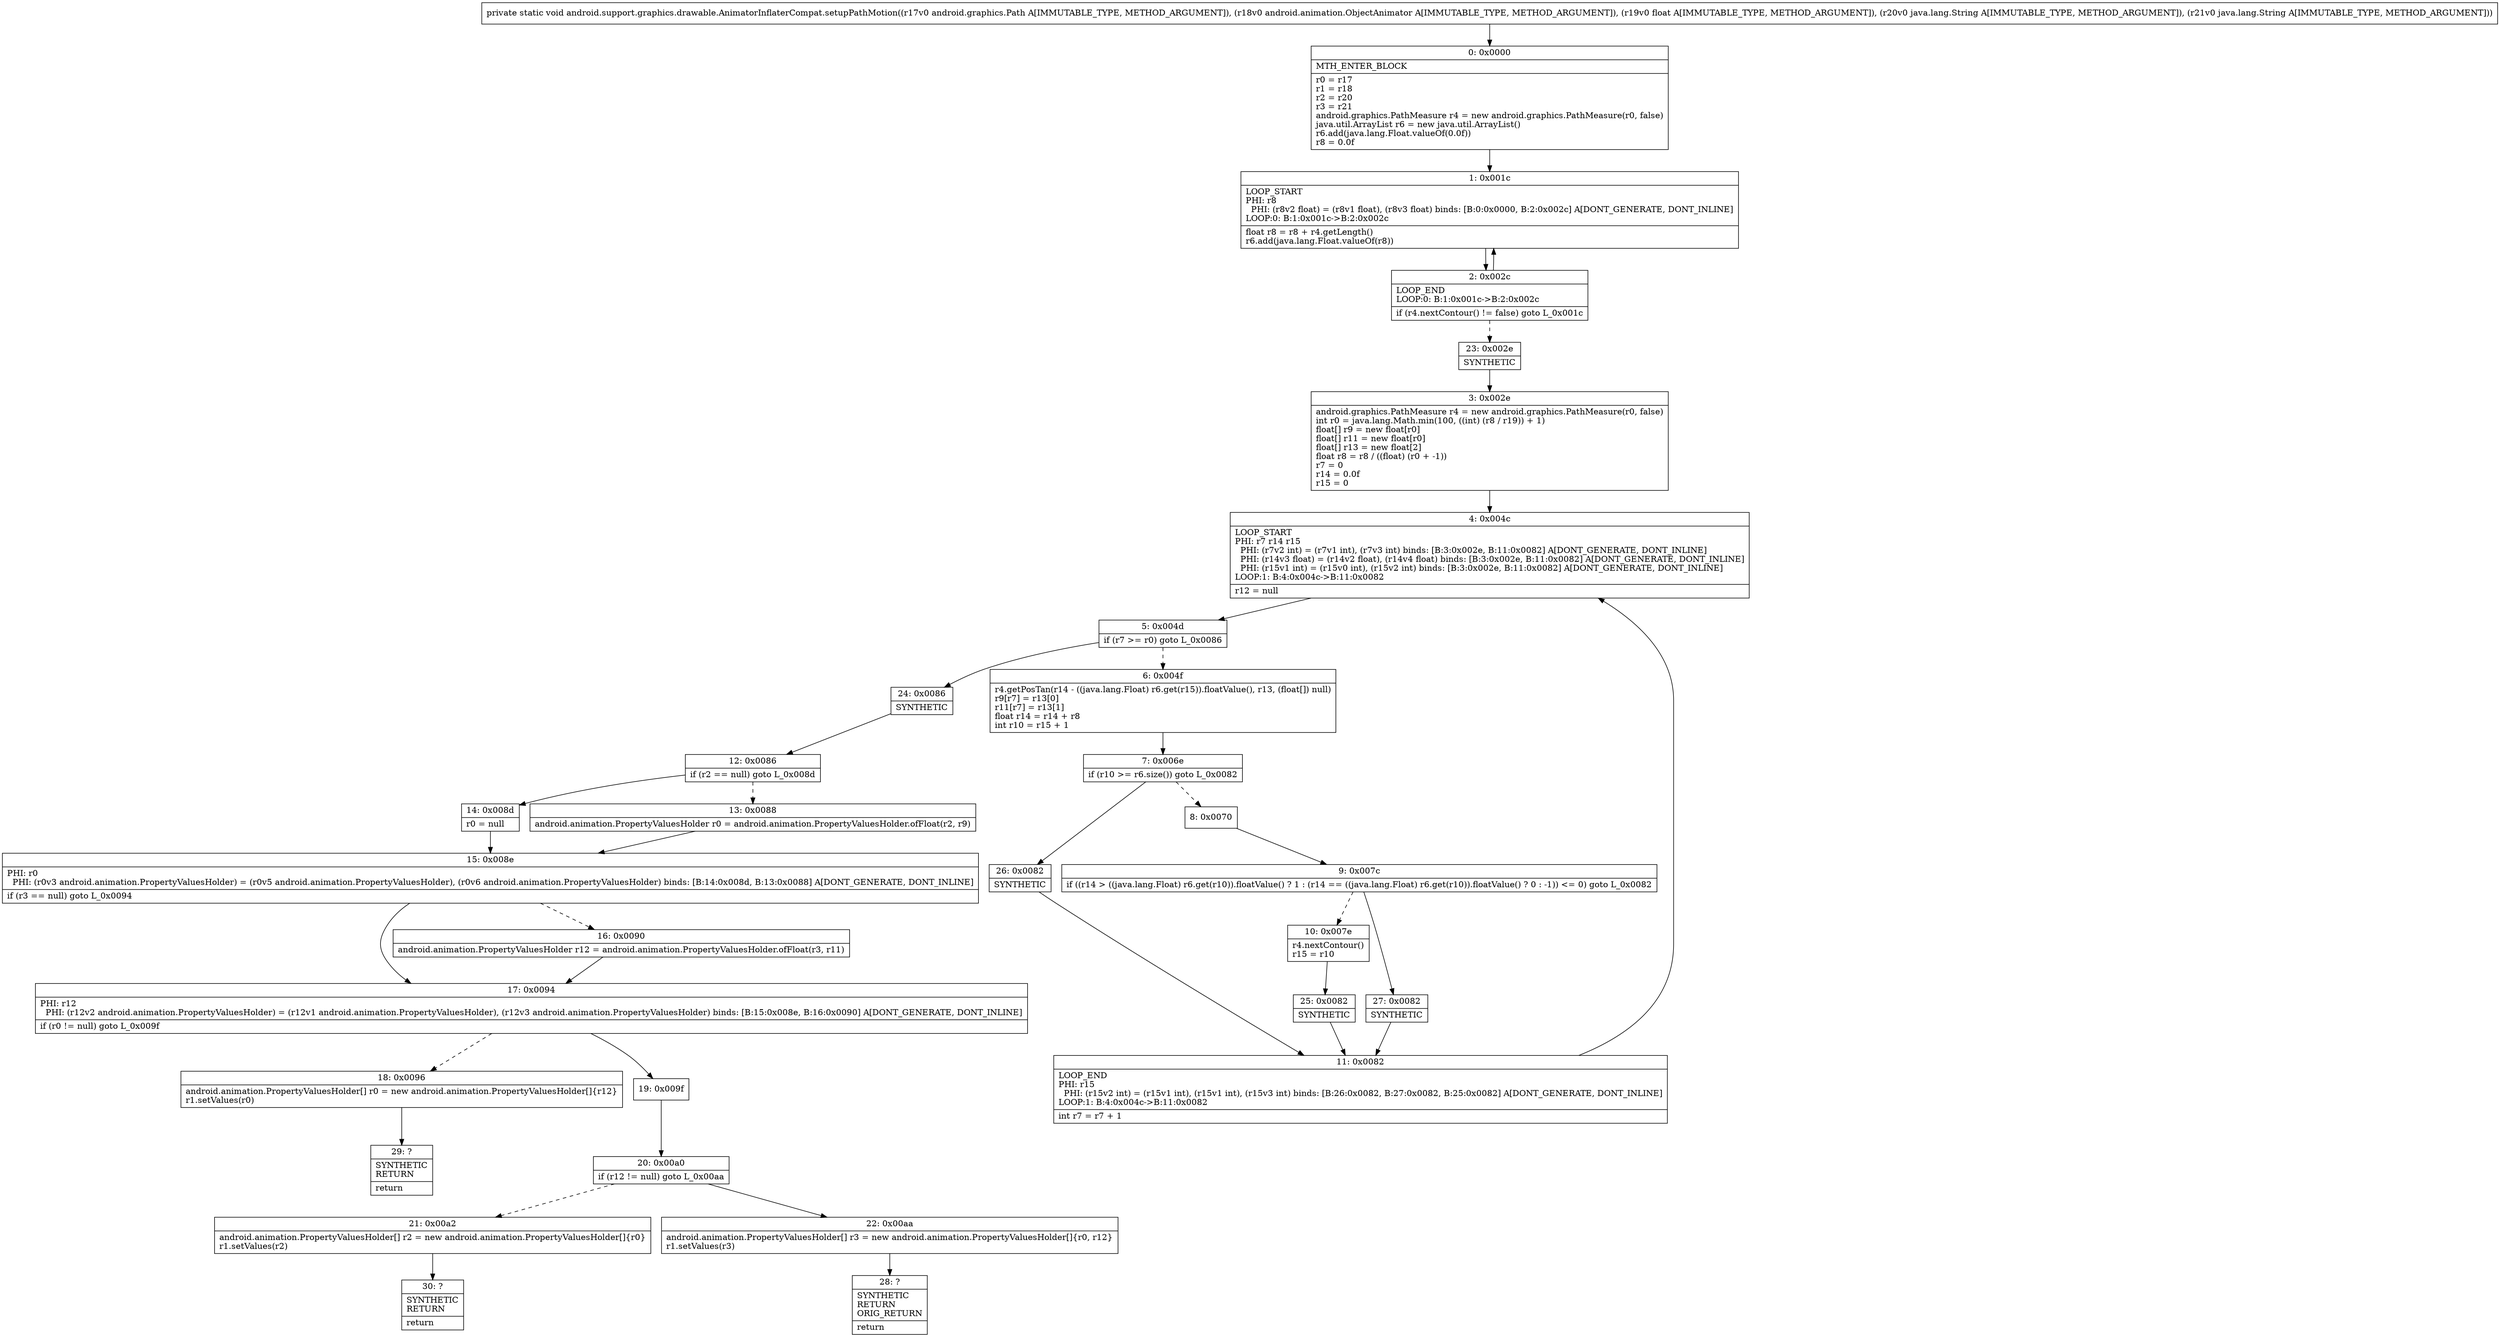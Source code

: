 digraph "CFG forandroid.support.graphics.drawable.AnimatorInflaterCompat.setupPathMotion(Landroid\/graphics\/Path;Landroid\/animation\/ObjectAnimator;FLjava\/lang\/String;Ljava\/lang\/String;)V" {
Node_0 [shape=record,label="{0\:\ 0x0000|MTH_ENTER_BLOCK\l|r0 = r17\lr1 = r18\lr2 = r20\lr3 = r21\landroid.graphics.PathMeasure r4 = new android.graphics.PathMeasure(r0, false)\ljava.util.ArrayList r6 = new java.util.ArrayList()\lr6.add(java.lang.Float.valueOf(0.0f))\lr8 = 0.0f\l}"];
Node_1 [shape=record,label="{1\:\ 0x001c|LOOP_START\lPHI: r8 \l  PHI: (r8v2 float) = (r8v1 float), (r8v3 float) binds: [B:0:0x0000, B:2:0x002c] A[DONT_GENERATE, DONT_INLINE]\lLOOP:0: B:1:0x001c\-\>B:2:0x002c\l|float r8 = r8 + r4.getLength()\lr6.add(java.lang.Float.valueOf(r8))\l}"];
Node_2 [shape=record,label="{2\:\ 0x002c|LOOP_END\lLOOP:0: B:1:0x001c\-\>B:2:0x002c\l|if (r4.nextContour() != false) goto L_0x001c\l}"];
Node_3 [shape=record,label="{3\:\ 0x002e|android.graphics.PathMeasure r4 = new android.graphics.PathMeasure(r0, false)\lint r0 = java.lang.Math.min(100, ((int) (r8 \/ r19)) + 1)\lfloat[] r9 = new float[r0]\lfloat[] r11 = new float[r0]\lfloat[] r13 = new float[2]\lfloat r8 = r8 \/ ((float) (r0 + \-1))\lr7 = 0\lr14 = 0.0f\lr15 = 0\l}"];
Node_4 [shape=record,label="{4\:\ 0x004c|LOOP_START\lPHI: r7 r14 r15 \l  PHI: (r7v2 int) = (r7v1 int), (r7v3 int) binds: [B:3:0x002e, B:11:0x0082] A[DONT_GENERATE, DONT_INLINE]\l  PHI: (r14v3 float) = (r14v2 float), (r14v4 float) binds: [B:3:0x002e, B:11:0x0082] A[DONT_GENERATE, DONT_INLINE]\l  PHI: (r15v1 int) = (r15v0 int), (r15v2 int) binds: [B:3:0x002e, B:11:0x0082] A[DONT_GENERATE, DONT_INLINE]\lLOOP:1: B:4:0x004c\-\>B:11:0x0082\l|r12 = null\l}"];
Node_5 [shape=record,label="{5\:\ 0x004d|if (r7 \>= r0) goto L_0x0086\l}"];
Node_6 [shape=record,label="{6\:\ 0x004f|r4.getPosTan(r14 \- ((java.lang.Float) r6.get(r15)).floatValue(), r13, (float[]) null)\lr9[r7] = r13[0]\lr11[r7] = r13[1]\lfloat r14 = r14 + r8\lint r10 = r15 + 1\l}"];
Node_7 [shape=record,label="{7\:\ 0x006e|if (r10 \>= r6.size()) goto L_0x0082\l}"];
Node_8 [shape=record,label="{8\:\ 0x0070}"];
Node_9 [shape=record,label="{9\:\ 0x007c|if ((r14 \> ((java.lang.Float) r6.get(r10)).floatValue() ? 1 : (r14 == ((java.lang.Float) r6.get(r10)).floatValue() ? 0 : \-1)) \<= 0) goto L_0x0082\l}"];
Node_10 [shape=record,label="{10\:\ 0x007e|r4.nextContour()\lr15 = r10\l}"];
Node_11 [shape=record,label="{11\:\ 0x0082|LOOP_END\lPHI: r15 \l  PHI: (r15v2 int) = (r15v1 int), (r15v1 int), (r15v3 int) binds: [B:26:0x0082, B:27:0x0082, B:25:0x0082] A[DONT_GENERATE, DONT_INLINE]\lLOOP:1: B:4:0x004c\-\>B:11:0x0082\l|int r7 = r7 + 1\l}"];
Node_12 [shape=record,label="{12\:\ 0x0086|if (r2 == null) goto L_0x008d\l}"];
Node_13 [shape=record,label="{13\:\ 0x0088|android.animation.PropertyValuesHolder r0 = android.animation.PropertyValuesHolder.ofFloat(r2, r9)\l}"];
Node_14 [shape=record,label="{14\:\ 0x008d|r0 = null\l}"];
Node_15 [shape=record,label="{15\:\ 0x008e|PHI: r0 \l  PHI: (r0v3 android.animation.PropertyValuesHolder) = (r0v5 android.animation.PropertyValuesHolder), (r0v6 android.animation.PropertyValuesHolder) binds: [B:14:0x008d, B:13:0x0088] A[DONT_GENERATE, DONT_INLINE]\l|if (r3 == null) goto L_0x0094\l}"];
Node_16 [shape=record,label="{16\:\ 0x0090|android.animation.PropertyValuesHolder r12 = android.animation.PropertyValuesHolder.ofFloat(r3, r11)\l}"];
Node_17 [shape=record,label="{17\:\ 0x0094|PHI: r12 \l  PHI: (r12v2 android.animation.PropertyValuesHolder) = (r12v1 android.animation.PropertyValuesHolder), (r12v3 android.animation.PropertyValuesHolder) binds: [B:15:0x008e, B:16:0x0090] A[DONT_GENERATE, DONT_INLINE]\l|if (r0 != null) goto L_0x009f\l}"];
Node_18 [shape=record,label="{18\:\ 0x0096|android.animation.PropertyValuesHolder[] r0 = new android.animation.PropertyValuesHolder[]\{r12\}\lr1.setValues(r0)\l}"];
Node_19 [shape=record,label="{19\:\ 0x009f}"];
Node_20 [shape=record,label="{20\:\ 0x00a0|if (r12 != null) goto L_0x00aa\l}"];
Node_21 [shape=record,label="{21\:\ 0x00a2|android.animation.PropertyValuesHolder[] r2 = new android.animation.PropertyValuesHolder[]\{r0\}\lr1.setValues(r2)\l}"];
Node_22 [shape=record,label="{22\:\ 0x00aa|android.animation.PropertyValuesHolder[] r3 = new android.animation.PropertyValuesHolder[]\{r0, r12\}\lr1.setValues(r3)\l}"];
Node_23 [shape=record,label="{23\:\ 0x002e|SYNTHETIC\l}"];
Node_24 [shape=record,label="{24\:\ 0x0086|SYNTHETIC\l}"];
Node_25 [shape=record,label="{25\:\ 0x0082|SYNTHETIC\l}"];
Node_26 [shape=record,label="{26\:\ 0x0082|SYNTHETIC\l}"];
Node_27 [shape=record,label="{27\:\ 0x0082|SYNTHETIC\l}"];
Node_28 [shape=record,label="{28\:\ ?|SYNTHETIC\lRETURN\lORIG_RETURN\l|return\l}"];
Node_29 [shape=record,label="{29\:\ ?|SYNTHETIC\lRETURN\l|return\l}"];
Node_30 [shape=record,label="{30\:\ ?|SYNTHETIC\lRETURN\l|return\l}"];
MethodNode[shape=record,label="{private static void android.support.graphics.drawable.AnimatorInflaterCompat.setupPathMotion((r17v0 android.graphics.Path A[IMMUTABLE_TYPE, METHOD_ARGUMENT]), (r18v0 android.animation.ObjectAnimator A[IMMUTABLE_TYPE, METHOD_ARGUMENT]), (r19v0 float A[IMMUTABLE_TYPE, METHOD_ARGUMENT]), (r20v0 java.lang.String A[IMMUTABLE_TYPE, METHOD_ARGUMENT]), (r21v0 java.lang.String A[IMMUTABLE_TYPE, METHOD_ARGUMENT])) }"];
MethodNode -> Node_0;
Node_0 -> Node_1;
Node_1 -> Node_2;
Node_2 -> Node_1;
Node_2 -> Node_23[style=dashed];
Node_3 -> Node_4;
Node_4 -> Node_5;
Node_5 -> Node_6[style=dashed];
Node_5 -> Node_24;
Node_6 -> Node_7;
Node_7 -> Node_8[style=dashed];
Node_7 -> Node_26;
Node_8 -> Node_9;
Node_9 -> Node_10[style=dashed];
Node_9 -> Node_27;
Node_10 -> Node_25;
Node_11 -> Node_4;
Node_12 -> Node_13[style=dashed];
Node_12 -> Node_14;
Node_13 -> Node_15;
Node_14 -> Node_15;
Node_15 -> Node_16[style=dashed];
Node_15 -> Node_17;
Node_16 -> Node_17;
Node_17 -> Node_18[style=dashed];
Node_17 -> Node_19;
Node_18 -> Node_29;
Node_19 -> Node_20;
Node_20 -> Node_21[style=dashed];
Node_20 -> Node_22;
Node_21 -> Node_30;
Node_22 -> Node_28;
Node_23 -> Node_3;
Node_24 -> Node_12;
Node_25 -> Node_11;
Node_26 -> Node_11;
Node_27 -> Node_11;
}

